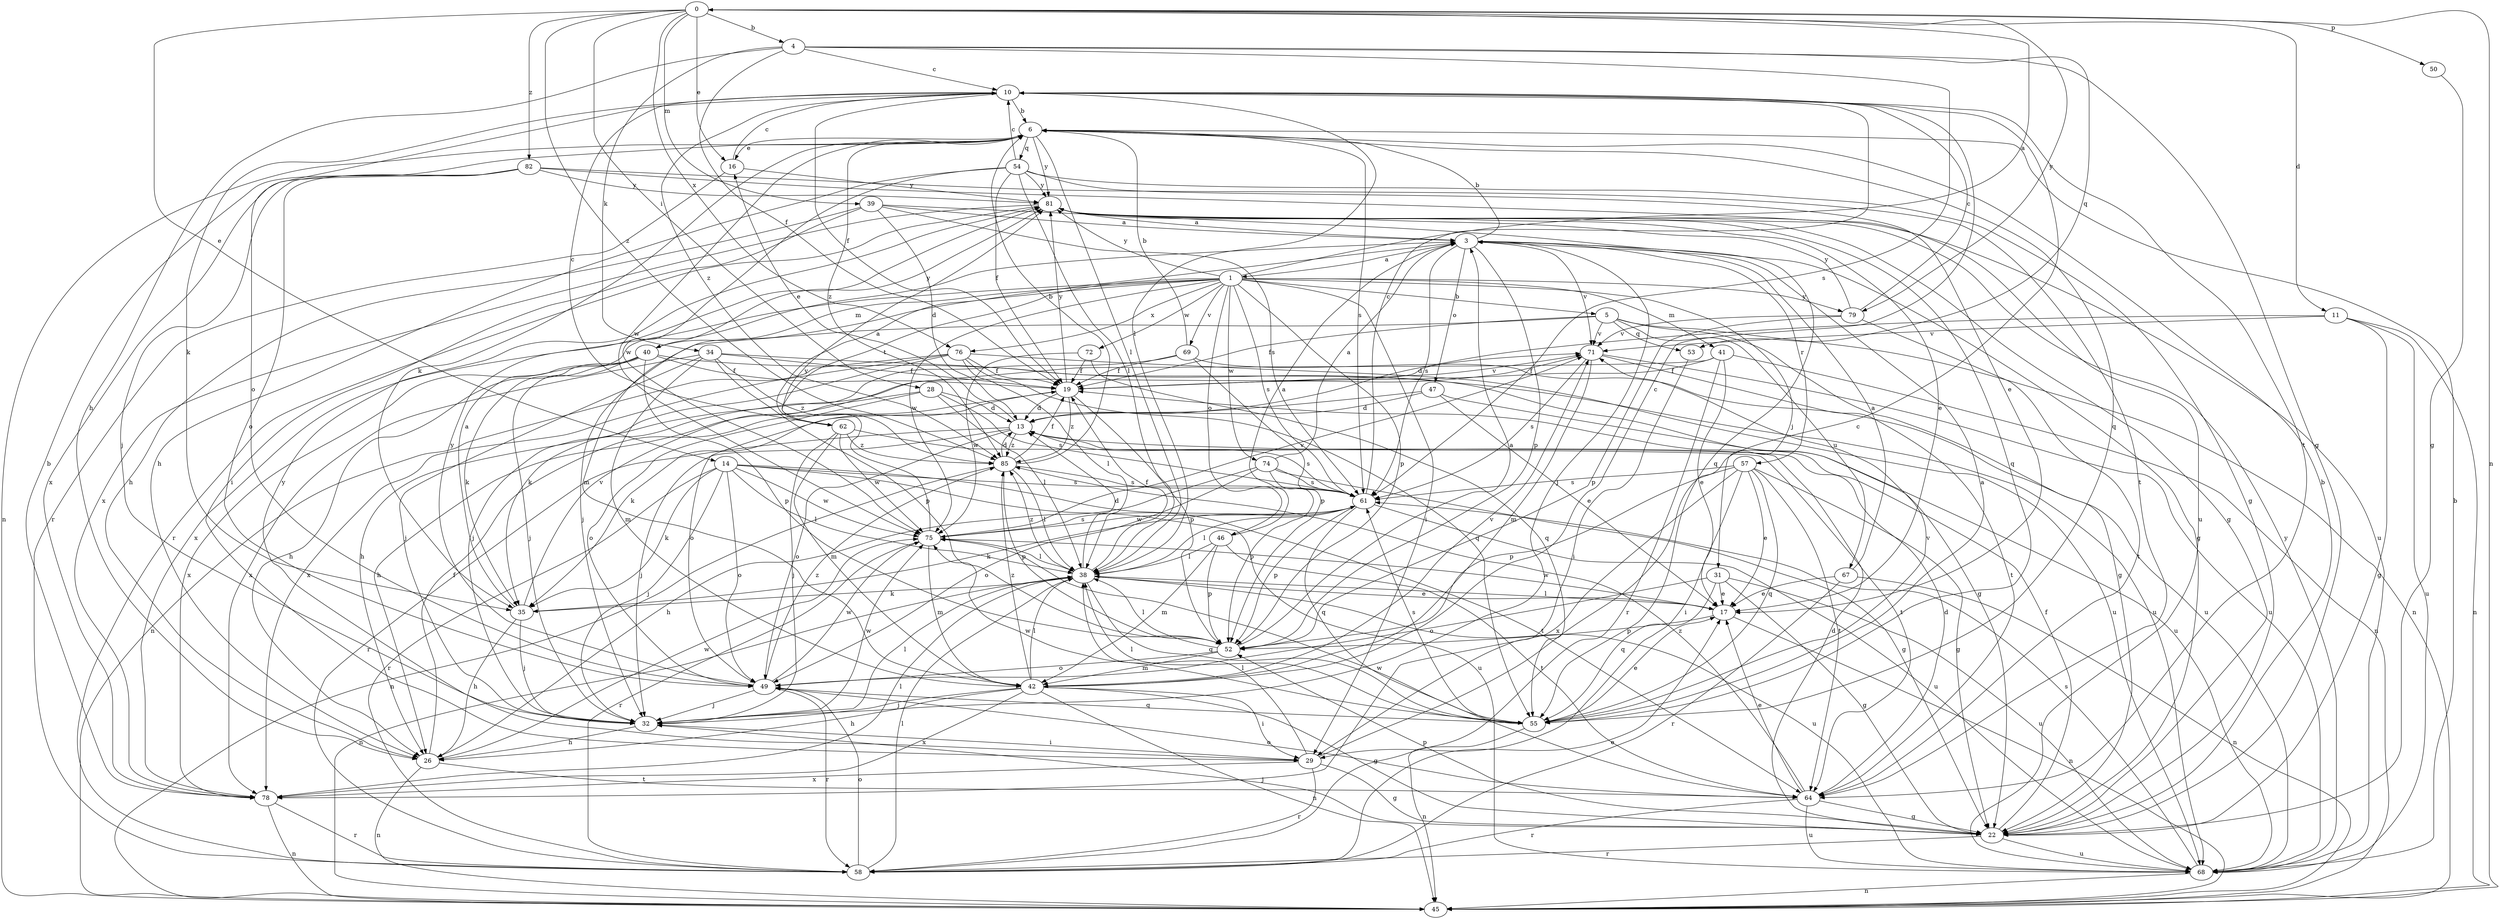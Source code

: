 strict digraph  {
0;
1;
3;
4;
5;
6;
10;
11;
13;
14;
16;
17;
19;
22;
26;
28;
29;
31;
32;
34;
35;
38;
39;
40;
41;
42;
45;
46;
47;
49;
50;
52;
53;
54;
55;
57;
58;
61;
62;
64;
67;
68;
69;
71;
72;
74;
75;
76;
78;
79;
81;
82;
85;
0 -> 4  [label=b];
0 -> 11  [label=d];
0 -> 14  [label=e];
0 -> 16  [label=e];
0 -> 28  [label=i];
0 -> 39  [label=m];
0 -> 45  [label=n];
0 -> 50  [label=p];
0 -> 76  [label=x];
0 -> 79  [label=y];
0 -> 82  [label=z];
0 -> 85  [label=z];
1 -> 0  [label=a];
1 -> 5  [label=b];
1 -> 29  [label=i];
1 -> 31  [label=j];
1 -> 40  [label=m];
1 -> 41  [label=m];
1 -> 42  [label=m];
1 -> 46  [label=o];
1 -> 52  [label=p];
1 -> 61  [label=s];
1 -> 62  [label=t];
1 -> 69  [label=v];
1 -> 72  [label=w];
1 -> 74  [label=w];
1 -> 75  [label=w];
1 -> 76  [label=x];
1 -> 78  [label=x];
1 -> 79  [label=y];
1 -> 81  [label=y];
3 -> 1  [label=a];
3 -> 6  [label=b];
3 -> 22  [label=g];
3 -> 32  [label=j];
3 -> 47  [label=o];
3 -> 52  [label=p];
3 -> 57  [label=r];
3 -> 61  [label=s];
3 -> 71  [label=v];
4 -> 10  [label=c];
4 -> 19  [label=f];
4 -> 22  [label=g];
4 -> 26  [label=h];
4 -> 34  [label=k];
4 -> 53  [label=q];
4 -> 61  [label=s];
5 -> 19  [label=f];
5 -> 22  [label=g];
5 -> 32  [label=j];
5 -> 45  [label=n];
5 -> 53  [label=q];
5 -> 67  [label=u];
5 -> 71  [label=v];
6 -> 16  [label=e];
6 -> 35  [label=k];
6 -> 38  [label=l];
6 -> 45  [label=n];
6 -> 54  [label=q];
6 -> 55  [label=q];
6 -> 61  [label=s];
6 -> 75  [label=w];
6 -> 81  [label=y];
6 -> 85  [label=z];
10 -> 6  [label=b];
10 -> 19  [label=f];
10 -> 35  [label=k];
10 -> 38  [label=l];
10 -> 49  [label=o];
10 -> 64  [label=t];
10 -> 85  [label=z];
11 -> 13  [label=d];
11 -> 22  [label=g];
11 -> 45  [label=n];
11 -> 68  [label=u];
11 -> 71  [label=v];
13 -> 16  [label=e];
13 -> 32  [label=j];
13 -> 49  [label=o];
13 -> 58  [label=r];
13 -> 61  [label=s];
13 -> 85  [label=z];
14 -> 32  [label=j];
14 -> 35  [label=k];
14 -> 38  [label=l];
14 -> 49  [label=o];
14 -> 58  [label=r];
14 -> 61  [label=s];
14 -> 64  [label=t];
14 -> 68  [label=u];
14 -> 75  [label=w];
16 -> 10  [label=c];
16 -> 58  [label=r];
16 -> 81  [label=y];
17 -> 38  [label=l];
17 -> 45  [label=n];
17 -> 52  [label=p];
17 -> 75  [label=w];
19 -> 13  [label=d];
19 -> 49  [label=o];
19 -> 52  [label=p];
19 -> 71  [label=v];
19 -> 81  [label=y];
19 -> 85  [label=z];
22 -> 6  [label=b];
22 -> 13  [label=d];
22 -> 19  [label=f];
22 -> 32  [label=j];
22 -> 52  [label=p];
22 -> 58  [label=r];
22 -> 68  [label=u];
26 -> 19  [label=f];
26 -> 45  [label=n];
26 -> 64  [label=t];
26 -> 75  [label=w];
28 -> 13  [label=d];
28 -> 26  [label=h];
28 -> 38  [label=l];
28 -> 49  [label=o];
28 -> 61  [label=s];
29 -> 10  [label=c];
29 -> 22  [label=g];
29 -> 38  [label=l];
29 -> 58  [label=r];
29 -> 78  [label=x];
29 -> 81  [label=y];
31 -> 17  [label=e];
31 -> 22  [label=g];
31 -> 49  [label=o];
31 -> 55  [label=q];
31 -> 68  [label=u];
32 -> 26  [label=h];
32 -> 29  [label=i];
32 -> 38  [label=l];
32 -> 75  [label=w];
34 -> 19  [label=f];
34 -> 22  [label=g];
34 -> 32  [label=j];
34 -> 42  [label=m];
34 -> 52  [label=p];
34 -> 78  [label=x];
34 -> 85  [label=z];
35 -> 3  [label=a];
35 -> 26  [label=h];
35 -> 32  [label=j];
35 -> 71  [label=v];
38 -> 13  [label=d];
38 -> 17  [label=e];
38 -> 19  [label=f];
38 -> 35  [label=k];
38 -> 45  [label=n];
38 -> 55  [label=q];
38 -> 68  [label=u];
38 -> 85  [label=z];
39 -> 3  [label=a];
39 -> 13  [label=d];
39 -> 26  [label=h];
39 -> 29  [label=i];
39 -> 55  [label=q];
39 -> 61  [label=s];
40 -> 19  [label=f];
40 -> 26  [label=h];
40 -> 32  [label=j];
40 -> 35  [label=k];
40 -> 52  [label=p];
40 -> 68  [label=u];
40 -> 78  [label=x];
40 -> 81  [label=y];
41 -> 17  [label=e];
41 -> 19  [label=f];
41 -> 26  [label=h];
41 -> 45  [label=n];
41 -> 58  [label=r];
42 -> 10  [label=c];
42 -> 22  [label=g];
42 -> 26  [label=h];
42 -> 29  [label=i];
42 -> 32  [label=j];
42 -> 38  [label=l];
42 -> 45  [label=n];
42 -> 71  [label=v];
42 -> 78  [label=x];
42 -> 85  [label=z];
46 -> 3  [label=a];
46 -> 38  [label=l];
46 -> 42  [label=m];
46 -> 52  [label=p];
46 -> 64  [label=t];
47 -> 13  [label=d];
47 -> 17  [label=e];
47 -> 35  [label=k];
47 -> 68  [label=u];
49 -> 32  [label=j];
49 -> 55  [label=q];
49 -> 58  [label=r];
49 -> 75  [label=w];
49 -> 81  [label=y];
49 -> 85  [label=z];
50 -> 22  [label=g];
52 -> 3  [label=a];
52 -> 38  [label=l];
52 -> 42  [label=m];
52 -> 49  [label=o];
53 -> 29  [label=i];
54 -> 10  [label=c];
54 -> 17  [label=e];
54 -> 19  [label=f];
54 -> 22  [label=g];
54 -> 26  [label=h];
54 -> 38  [label=l];
54 -> 75  [label=w];
54 -> 81  [label=y];
55 -> 3  [label=a];
55 -> 17  [label=e];
55 -> 38  [label=l];
55 -> 45  [label=n];
55 -> 61  [label=s];
55 -> 71  [label=v];
55 -> 75  [label=w];
57 -> 17  [label=e];
57 -> 22  [label=g];
57 -> 29  [label=i];
57 -> 52  [label=p];
57 -> 55  [label=q];
57 -> 61  [label=s];
57 -> 64  [label=t];
57 -> 78  [label=x];
58 -> 17  [label=e];
58 -> 38  [label=l];
58 -> 49  [label=o];
61 -> 10  [label=c];
61 -> 35  [label=k];
61 -> 38  [label=l];
61 -> 52  [label=p];
61 -> 55  [label=q];
61 -> 68  [label=u];
61 -> 75  [label=w];
62 -> 3  [label=a];
62 -> 10  [label=c];
62 -> 32  [label=j];
62 -> 42  [label=m];
62 -> 64  [label=t];
62 -> 75  [label=w];
62 -> 85  [label=z];
64 -> 13  [label=d];
64 -> 17  [label=e];
64 -> 22  [label=g];
64 -> 49  [label=o];
64 -> 58  [label=r];
64 -> 68  [label=u];
64 -> 75  [label=w];
64 -> 85  [label=z];
67 -> 3  [label=a];
67 -> 17  [label=e];
67 -> 45  [label=n];
67 -> 58  [label=r];
68 -> 6  [label=b];
68 -> 45  [label=n];
68 -> 61  [label=s];
68 -> 81  [label=y];
69 -> 6  [label=b];
69 -> 19  [label=f];
69 -> 35  [label=k];
69 -> 52  [label=p];
69 -> 68  [label=u];
71 -> 19  [label=f];
71 -> 42  [label=m];
71 -> 61  [label=s];
71 -> 64  [label=t];
71 -> 68  [label=u];
72 -> 19  [label=f];
72 -> 55  [label=q];
72 -> 75  [label=w];
74 -> 3  [label=a];
74 -> 22  [label=g];
74 -> 26  [label=h];
74 -> 49  [label=o];
74 -> 52  [label=p];
74 -> 61  [label=s];
75 -> 38  [label=l];
75 -> 42  [label=m];
75 -> 58  [label=r];
75 -> 61  [label=s];
75 -> 71  [label=v];
75 -> 81  [label=y];
76 -> 19  [label=f];
76 -> 32  [label=j];
76 -> 38  [label=l];
76 -> 45  [label=n];
76 -> 55  [label=q];
76 -> 68  [label=u];
76 -> 78  [label=x];
78 -> 6  [label=b];
78 -> 38  [label=l];
78 -> 45  [label=n];
78 -> 58  [label=r];
79 -> 10  [label=c];
79 -> 52  [label=p];
79 -> 64  [label=t];
79 -> 71  [label=v];
79 -> 81  [label=y];
81 -> 3  [label=a];
81 -> 17  [label=e];
81 -> 22  [label=g];
81 -> 55  [label=q];
81 -> 58  [label=r];
81 -> 68  [label=u];
81 -> 78  [label=x];
82 -> 32  [label=j];
82 -> 49  [label=o];
82 -> 64  [label=t];
82 -> 68  [label=u];
82 -> 78  [label=x];
82 -> 81  [label=y];
85 -> 6  [label=b];
85 -> 13  [label=d];
85 -> 19  [label=f];
85 -> 38  [label=l];
85 -> 45  [label=n];
85 -> 52  [label=p];
85 -> 61  [label=s];
}
